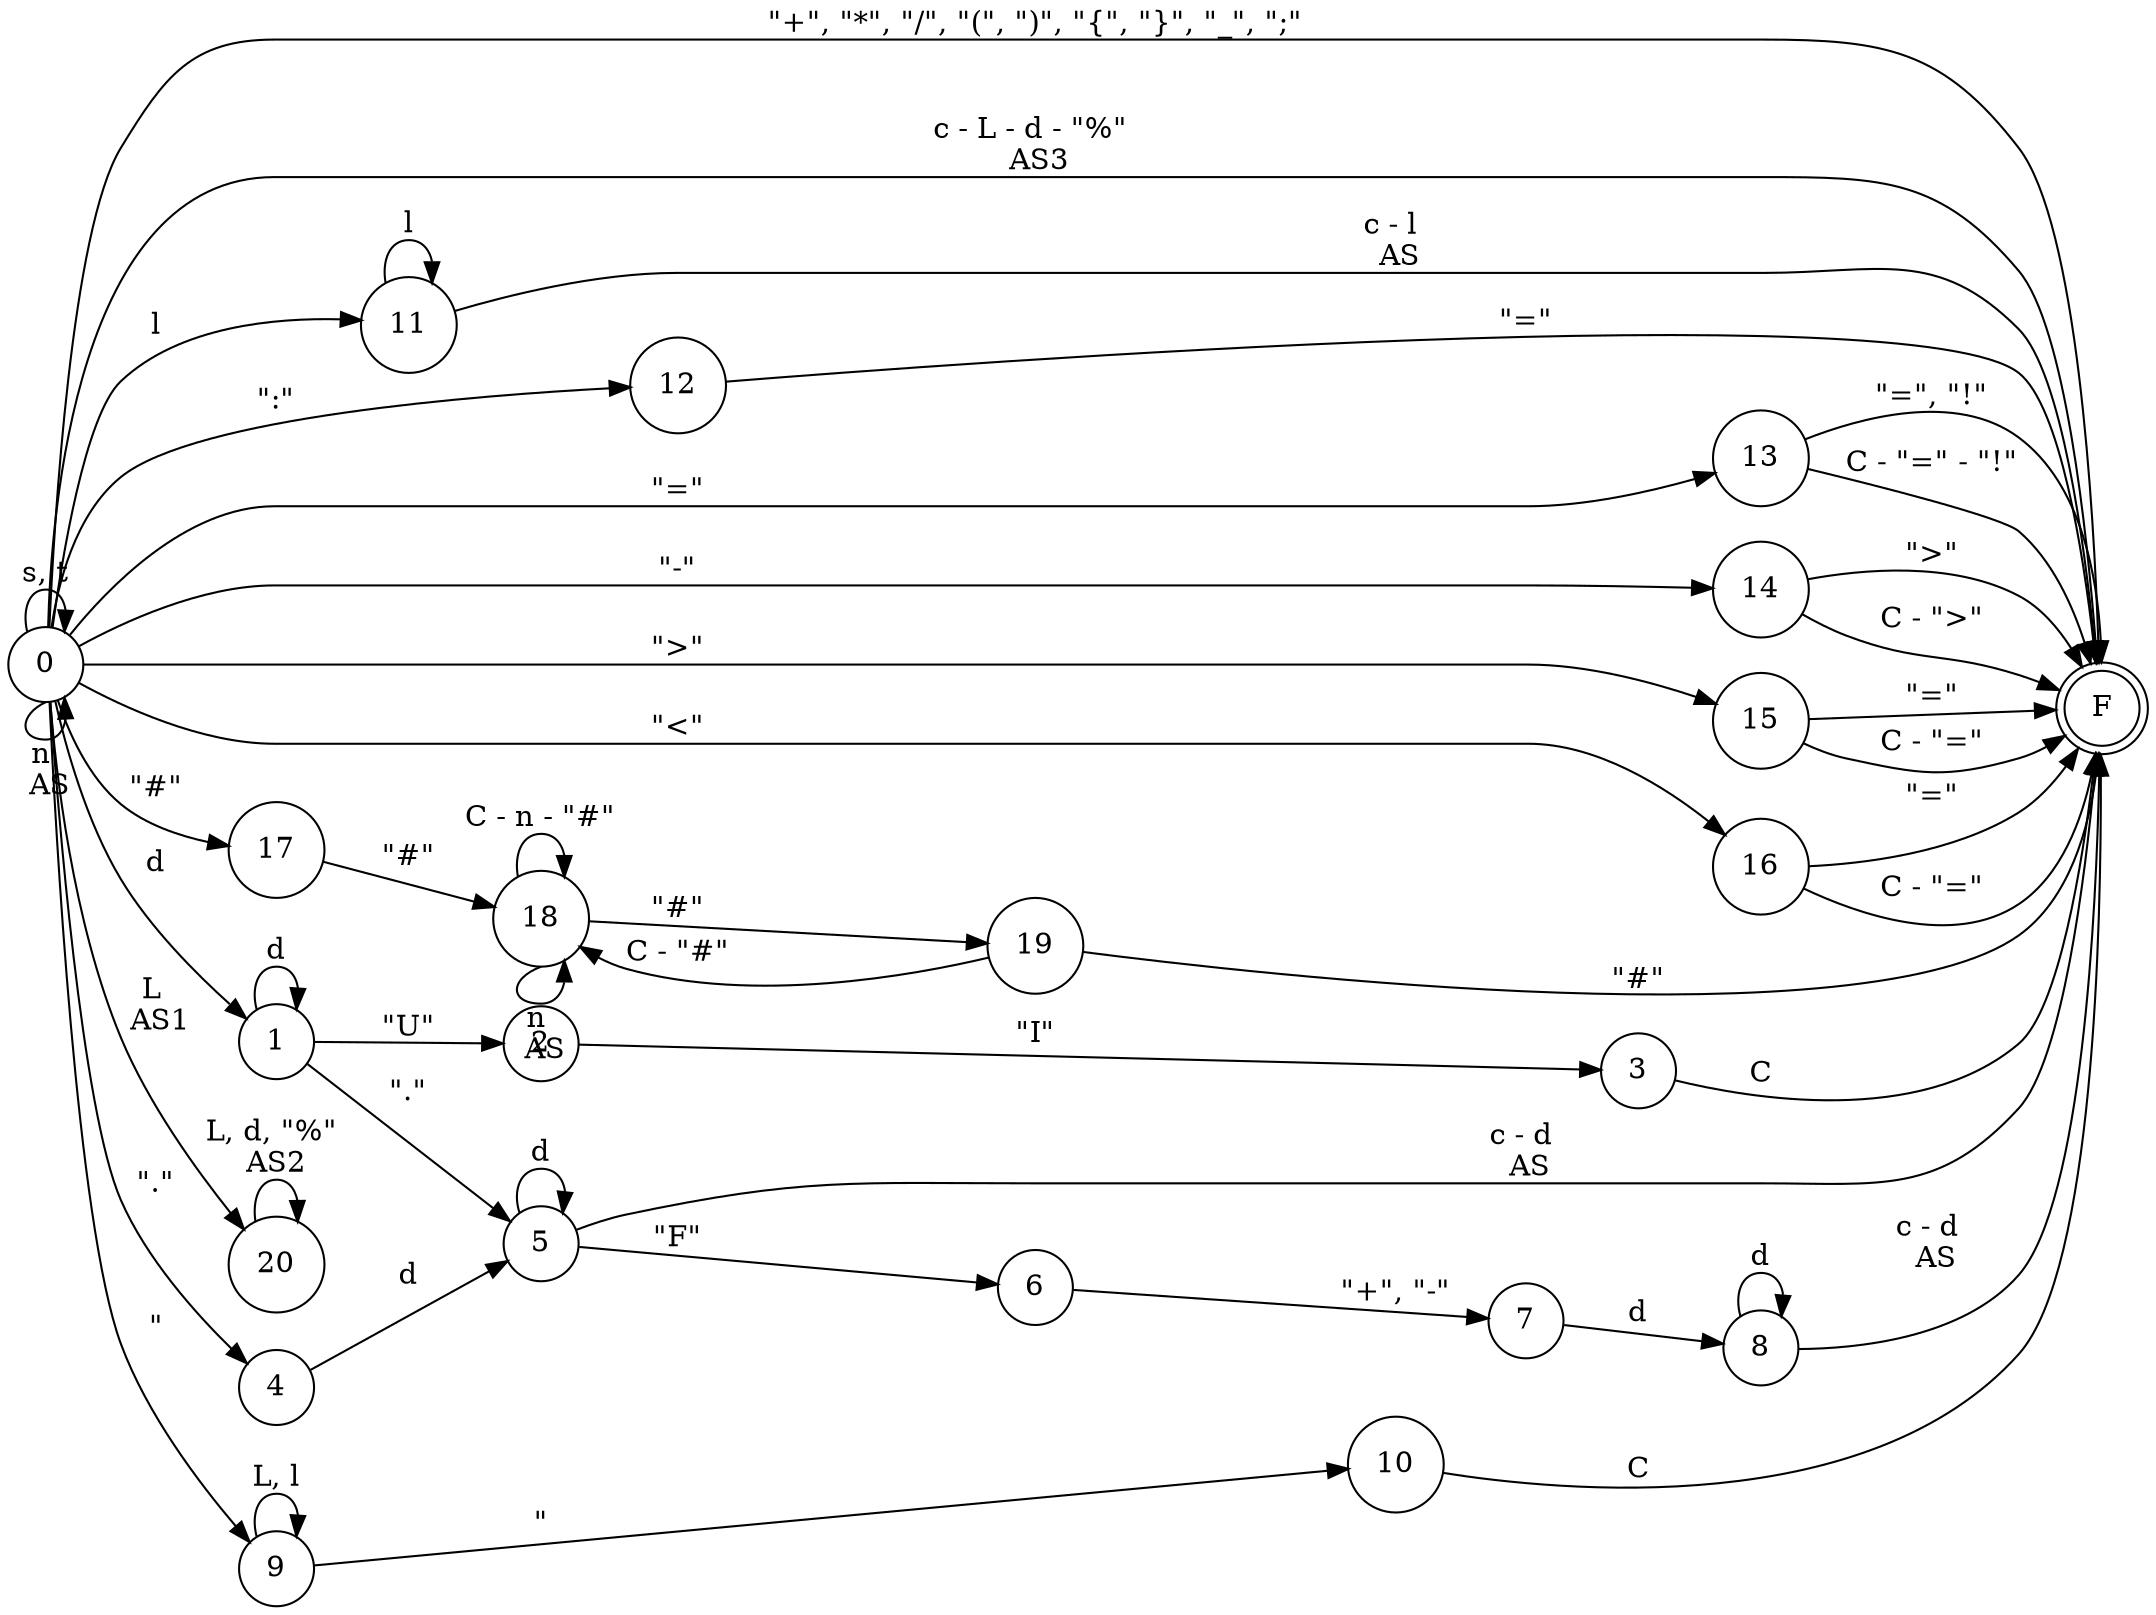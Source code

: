 digraph DFA {
    // Layout.
    rankdir = LR;
    // Estados normales.
    node [shape = circle;];
    // Estado de aceptación.
    F [shape = doublecircle;];
    
    0 -> 0 [label = "n \n AS"; tailport = s;];
    0 -> 0 [label = "s, t";];
    0 -> 11 [label = "l";];
    0 -> 12 [label = "\":\"";];
    0 -> 13 [label = "\"=\"";];
    0 -> 14 [label = "\"-\"";];
    0 -> 15 [label = "\">\"";];
    0 -> 16 [label = "\"<\"";];
    0 -> 17 [label = "\"#\"";];
    0 -> 1 [label = "d";];
    0 -> 20 [label = "L \n AS1";];
    0 -> 4 [label = "\".\"";];
    0 -> 9 [label = "\"";];
    0 -> F [label = "\"+\", \"*\", \"/\", \"(\", \")\", \"{\", \"}\", \"_\", \";\"";];
    1 -> 1 [label = "d";];
    1 -> 2 [label = "\"U\"";];
    1 -> 5 [label = "\".\"";];
    2 -> 3 [label = "\"I\"";];
    3 -> F [label = "C";];
    4 -> 5 [label = "d";];
    5 -> 5 [label = "d";];
    5 -> 6 [label = "\"F\"";];
    5 -> F [label = "c - d \n AS";];
    6 -> 7 [label = "\"+\", \"-\"";];
    7 -> 8 [label = "d";];
    8 -> 8 [label = "d";];
    8 -> F [label = "c - d \n AS";];
    9 -> 10 [label = "\"";];
    9 -> 9 [label = "L, l";];
    10 -> F [label = "C";];
    11 -> 11 [label = "l";];
    11 -> F [label = "c - l \n AS";];
    12 -> F [label = "\"=\"";];
    13 -> F [label = "\"=\", \"!\"";];
    13 -> F [label = "C - \"=\" - \"!\"";];
    14 -> F [label = "\">\"";];
    14 -> F [label = "C - \">\"";];
    15 -> F [label = "\"=\"";];
    15 -> F [label = "C - \"=\"";];
    16 -> F [label = "\"=\"";];
    16 -> F [label = "C - \"=\"";];
    17 -> 18 [label = "\"#\"";];
    18 -> 18 [label = "C - n - \"#\"";];
    18 -> 18 [label = "n \n AS"; tailport = s;];
    18 -> 19 [label = "\"#\"";];
    19 -> 18 [label = "C - \"#\"";];
    19 -> F [label = "\"#\"";];
    20 -> 20 [label = "L, d, \"%\" \nAS2";];
    0 -> F [label = "c - L - d - \"%\" \n AS3";];
}